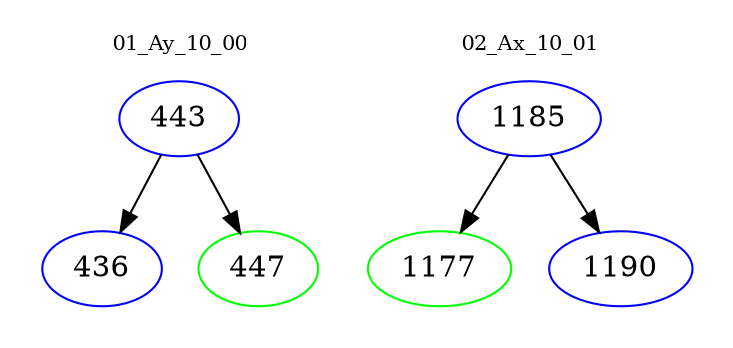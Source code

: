 digraph{
subgraph cluster_0 {
color = white
label = "01_Ay_10_00";
fontsize=10;
T0_443 [label="443", color="blue"]
T0_443 -> T0_436 [color="black"]
T0_436 [label="436", color="blue"]
T0_443 -> T0_447 [color="black"]
T0_447 [label="447", color="green"]
}
subgraph cluster_1 {
color = white
label = "02_Ax_10_01";
fontsize=10;
T1_1185 [label="1185", color="blue"]
T1_1185 -> T1_1177 [color="black"]
T1_1177 [label="1177", color="green"]
T1_1185 -> T1_1190 [color="black"]
T1_1190 [label="1190", color="blue"]
}
}
